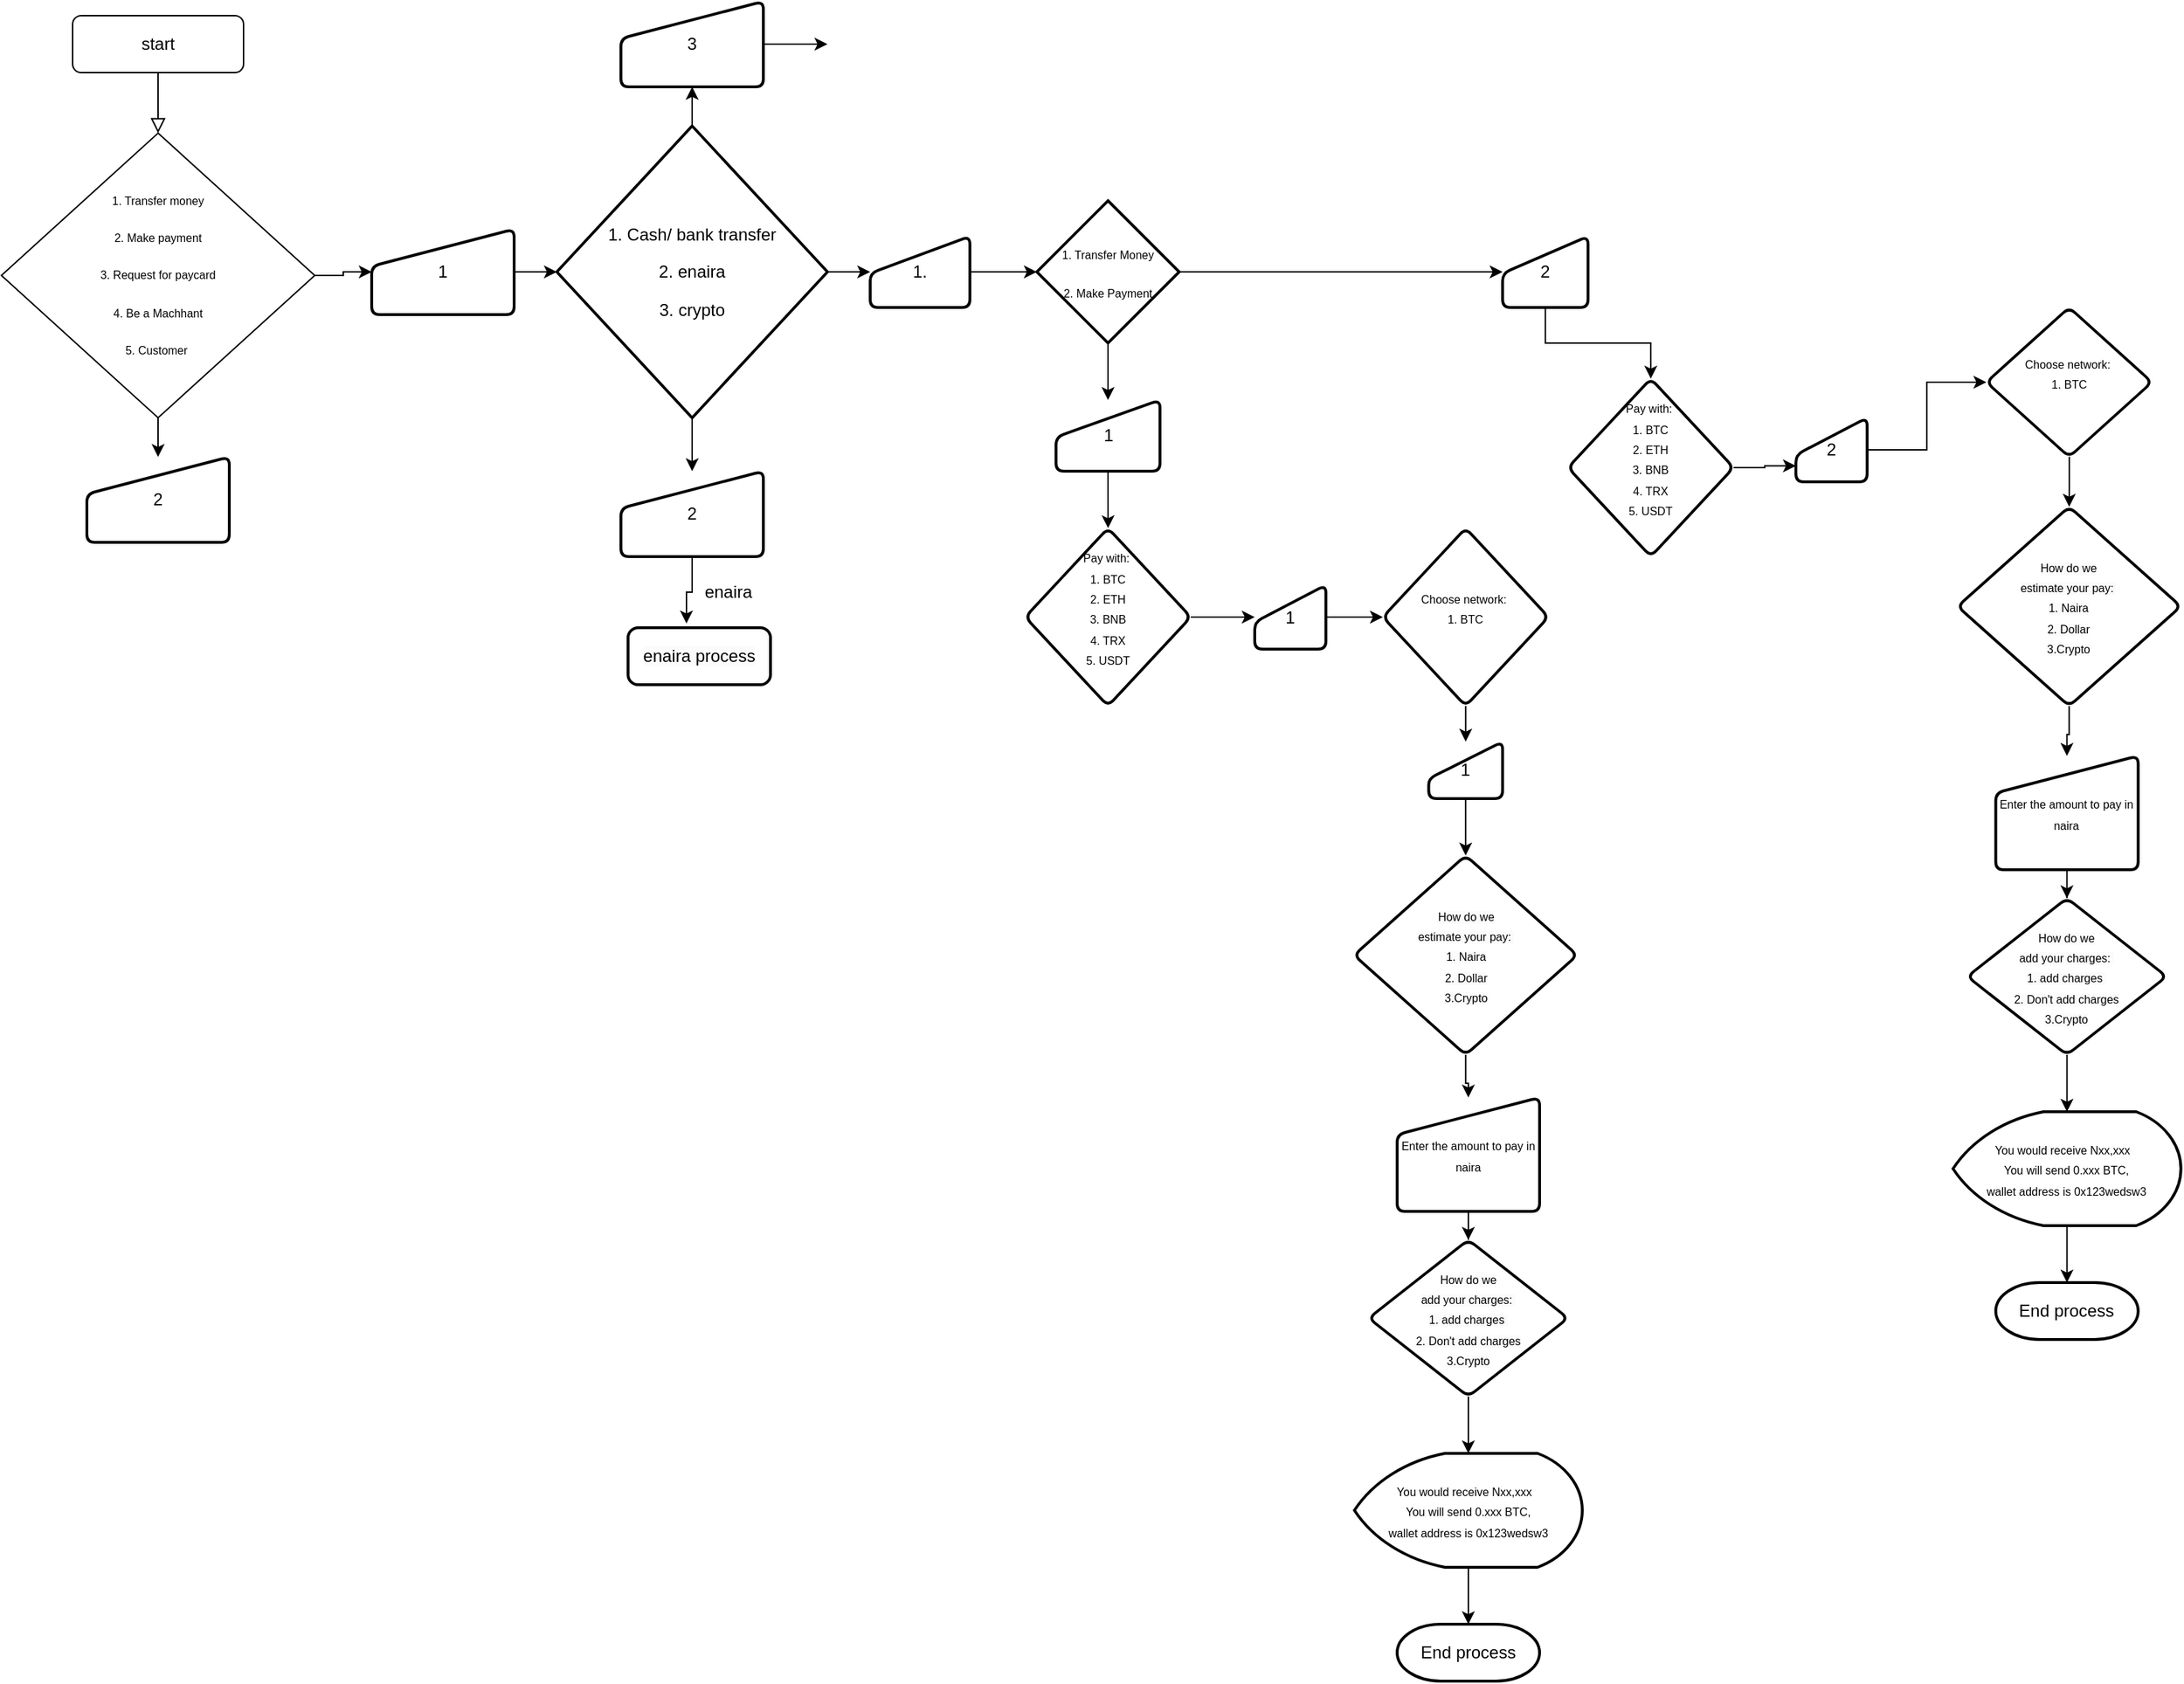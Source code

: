 <mxfile version="21.7.2" type="github">
  <diagram id="C5RBs43oDa-KdzZeNtuy" name="Page-1">
    <mxGraphModel dx="710" dy="560" grid="1" gridSize="10" guides="1" tooltips="1" connect="1" arrows="1" fold="1" page="1" pageScale="1" pageWidth="827" pageHeight="1169" math="0" shadow="0">
      <root>
        <mxCell id="WIyWlLk6GJQsqaUBKTNV-0" />
        <mxCell id="WIyWlLk6GJQsqaUBKTNV-1" parent="WIyWlLk6GJQsqaUBKTNV-0" />
        <mxCell id="WIyWlLk6GJQsqaUBKTNV-2" value="" style="rounded=0;html=1;jettySize=auto;orthogonalLoop=1;fontSize=11;endArrow=block;endFill=0;endSize=8;strokeWidth=1;shadow=0;labelBackgroundColor=none;edgeStyle=orthogonalEdgeStyle;" parent="WIyWlLk6GJQsqaUBKTNV-1" source="WIyWlLk6GJQsqaUBKTNV-3" target="WIyWlLk6GJQsqaUBKTNV-6" edge="1">
          <mxGeometry relative="1" as="geometry" />
        </mxCell>
        <mxCell id="WIyWlLk6GJQsqaUBKTNV-3" value="start" style="rounded=1;whiteSpace=wrap;html=1;fontSize=12;glass=0;strokeWidth=1;shadow=0;" parent="WIyWlLk6GJQsqaUBKTNV-1" vertex="1">
          <mxGeometry x="50" y="20" width="120" height="40" as="geometry" />
        </mxCell>
        <mxCell id="OP_QUCVTjhbAKhcLgrXL-13" style="edgeStyle=orthogonalEdgeStyle;rounded=0;orthogonalLoop=1;jettySize=auto;html=1;" edge="1" parent="WIyWlLk6GJQsqaUBKTNV-1" source="WIyWlLk6GJQsqaUBKTNV-6" target="OP_QUCVTjhbAKhcLgrXL-17">
          <mxGeometry relative="1" as="geometry">
            <mxPoint x="170" y="350" as="targetPoint" />
          </mxGeometry>
        </mxCell>
        <mxCell id="OP_QUCVTjhbAKhcLgrXL-18" style="edgeStyle=orthogonalEdgeStyle;rounded=0;orthogonalLoop=1;jettySize=auto;html=1;exitX=1;exitY=0.5;exitDx=0;exitDy=0;entryX=0;entryY=0.5;entryDx=0;entryDy=0;" edge="1" parent="WIyWlLk6GJQsqaUBKTNV-1" source="WIyWlLk6GJQsqaUBKTNV-6" target="OP_QUCVTjhbAKhcLgrXL-15">
          <mxGeometry relative="1" as="geometry" />
        </mxCell>
        <mxCell id="WIyWlLk6GJQsqaUBKTNV-6" value="&lt;p&gt;&lt;font style=&quot;font-size: 8px;&quot;&gt;1. Transfer money&lt;/font&gt;&lt;/p&gt;&lt;p&gt;&lt;font style=&quot;font-size: 8px;&quot;&gt;2. Make payment&lt;/font&gt;&lt;/p&gt;&lt;p&gt;&lt;font style=&quot;font-size: 8px;&quot;&gt;3. Request for paycard&lt;/font&gt;&lt;/p&gt;&lt;p&gt;&lt;font style=&quot;font-size: 8px;&quot;&gt;4. Be a Machhant&lt;/font&gt;&lt;/p&gt;&lt;p&gt;&lt;font style=&quot;font-size: 8px;&quot;&gt;5. Customer&amp;nbsp;&lt;/font&gt;&lt;/p&gt;" style="rhombus;whiteSpace=wrap;html=1;shadow=0;fontFamily=Helvetica;fontSize=12;align=center;strokeWidth=1;spacing=6;spacingTop=-4;" parent="WIyWlLk6GJQsqaUBKTNV-1" vertex="1">
          <mxGeometry y="102.5" width="220" height="200" as="geometry" />
        </mxCell>
        <mxCell id="OP_QUCVTjhbAKhcLgrXL-5" style="edgeStyle=orthogonalEdgeStyle;rounded=0;orthogonalLoop=1;jettySize=auto;html=1;" edge="1" parent="WIyWlLk6GJQsqaUBKTNV-1" source="OP_QUCVTjhbAKhcLgrXL-0" target="OP_QUCVTjhbAKhcLgrXL-6">
          <mxGeometry relative="1" as="geometry">
            <mxPoint x="670" y="200" as="targetPoint" />
          </mxGeometry>
        </mxCell>
        <mxCell id="OP_QUCVTjhbAKhcLgrXL-7" style="edgeStyle=orthogonalEdgeStyle;rounded=0;orthogonalLoop=1;jettySize=auto;html=1;" edge="1" parent="WIyWlLk6GJQsqaUBKTNV-1" source="OP_QUCVTjhbAKhcLgrXL-0" target="OP_QUCVTjhbAKhcLgrXL-8">
          <mxGeometry relative="1" as="geometry">
            <mxPoint x="485" y="370" as="targetPoint" />
          </mxGeometry>
        </mxCell>
        <mxCell id="OP_QUCVTjhbAKhcLgrXL-10" style="edgeStyle=orthogonalEdgeStyle;rounded=0;orthogonalLoop=1;jettySize=auto;html=1;" edge="1" parent="WIyWlLk6GJQsqaUBKTNV-1" source="OP_QUCVTjhbAKhcLgrXL-0" target="OP_QUCVTjhbAKhcLgrXL-11">
          <mxGeometry relative="1" as="geometry">
            <mxPoint x="485" y="40" as="targetPoint" />
          </mxGeometry>
        </mxCell>
        <mxCell id="OP_QUCVTjhbAKhcLgrXL-0" value="&lt;meta charset=&quot;utf-8&quot;&gt;&lt;p&gt;1. Cash/ bank transfer&lt;/p&gt;&lt;p&gt;2. enaira&lt;/p&gt;&lt;p&gt;3.  crypto&lt;/p&gt;" style="strokeWidth=2;html=1;shape=mxgraph.flowchart.decision;whiteSpace=wrap;" vertex="1" parent="WIyWlLk6GJQsqaUBKTNV-1">
          <mxGeometry x="390" y="97.5" width="190" height="205" as="geometry" />
        </mxCell>
        <mxCell id="OP_QUCVTjhbAKhcLgrXL-2" value="&lt;span style=&quot;color: rgb(0, 0, 0); font-family: Helvetica; font-size: 12px; font-style: normal; font-variant-ligatures: normal; font-variant-caps: normal; font-weight: 400; letter-spacing: normal; orphans: 2; text-align: center; text-indent: 0px; text-transform: none; widows: 2; word-spacing: 0px; -webkit-text-stroke-width: 0px; background-color: rgb(251, 251, 251); text-decoration-thickness: initial; text-decoration-style: initial; text-decoration-color: initial; float: none; display: inline !important;&quot;&gt;enaira process&lt;/span&gt;" style="rounded=1;whiteSpace=wrap;html=1;absoluteArcSize=1;arcSize=14;strokeWidth=2;" vertex="1" parent="WIyWlLk6GJQsqaUBKTNV-1">
          <mxGeometry x="440" y="450" width="100" height="40" as="geometry" />
        </mxCell>
        <mxCell id="OP_QUCVTjhbAKhcLgrXL-3" value="enaira" style="text;html=1;align=center;verticalAlign=middle;resizable=0;points=[];autosize=1;strokeColor=none;fillColor=none;" vertex="1" parent="WIyWlLk6GJQsqaUBKTNV-1">
          <mxGeometry x="480" y="410" width="60" height="30" as="geometry" />
        </mxCell>
        <mxCell id="OP_QUCVTjhbAKhcLgrXL-19" style="edgeStyle=orthogonalEdgeStyle;rounded=0;orthogonalLoop=1;jettySize=auto;html=1;" edge="1" parent="WIyWlLk6GJQsqaUBKTNV-1" source="OP_QUCVTjhbAKhcLgrXL-6" target="OP_QUCVTjhbAKhcLgrXL-20">
          <mxGeometry relative="1" as="geometry">
            <mxPoint x="720" y="200" as="targetPoint" />
          </mxGeometry>
        </mxCell>
        <mxCell id="OP_QUCVTjhbAKhcLgrXL-6" value="1." style="html=1;strokeWidth=2;shape=manualInput;whiteSpace=wrap;rounded=1;size=26;arcSize=11;" vertex="1" parent="WIyWlLk6GJQsqaUBKTNV-1">
          <mxGeometry x="610" y="175" width="70" height="50" as="geometry" />
        </mxCell>
        <mxCell id="OP_QUCVTjhbAKhcLgrXL-9" style="edgeStyle=orthogonalEdgeStyle;rounded=0;orthogonalLoop=1;jettySize=auto;html=1;entryX=0.41;entryY=-0.075;entryDx=0;entryDy=0;entryPerimeter=0;" edge="1" parent="WIyWlLk6GJQsqaUBKTNV-1" source="OP_QUCVTjhbAKhcLgrXL-8" target="OP_QUCVTjhbAKhcLgrXL-2">
          <mxGeometry relative="1" as="geometry" />
        </mxCell>
        <mxCell id="OP_QUCVTjhbAKhcLgrXL-8" value="2" style="html=1;strokeWidth=2;shape=manualInput;whiteSpace=wrap;rounded=1;size=26;arcSize=11;" vertex="1" parent="WIyWlLk6GJQsqaUBKTNV-1">
          <mxGeometry x="435" y="340" width="100" height="60" as="geometry" />
        </mxCell>
        <mxCell id="OP_QUCVTjhbAKhcLgrXL-12" style="edgeStyle=orthogonalEdgeStyle;rounded=0;orthogonalLoop=1;jettySize=auto;html=1;" edge="1" parent="WIyWlLk6GJQsqaUBKTNV-1" source="OP_QUCVTjhbAKhcLgrXL-11">
          <mxGeometry relative="1" as="geometry">
            <mxPoint x="580" y="40" as="targetPoint" />
          </mxGeometry>
        </mxCell>
        <mxCell id="OP_QUCVTjhbAKhcLgrXL-11" value="3" style="html=1;strokeWidth=2;shape=manualInput;whiteSpace=wrap;rounded=1;size=26;arcSize=11;" vertex="1" parent="WIyWlLk6GJQsqaUBKTNV-1">
          <mxGeometry x="435" y="10" width="100" height="60" as="geometry" />
        </mxCell>
        <mxCell id="OP_QUCVTjhbAKhcLgrXL-16" style="edgeStyle=orthogonalEdgeStyle;rounded=0;orthogonalLoop=1;jettySize=auto;html=1;" edge="1" parent="WIyWlLk6GJQsqaUBKTNV-1" source="OP_QUCVTjhbAKhcLgrXL-15" target="OP_QUCVTjhbAKhcLgrXL-0">
          <mxGeometry relative="1" as="geometry" />
        </mxCell>
        <mxCell id="OP_QUCVTjhbAKhcLgrXL-15" value="1" style="html=1;strokeWidth=2;shape=manualInput;whiteSpace=wrap;rounded=1;size=26;arcSize=11;" vertex="1" parent="WIyWlLk6GJQsqaUBKTNV-1">
          <mxGeometry x="260" y="170" width="100" height="60" as="geometry" />
        </mxCell>
        <mxCell id="OP_QUCVTjhbAKhcLgrXL-17" value="2" style="html=1;strokeWidth=2;shape=manualInput;whiteSpace=wrap;rounded=1;size=26;arcSize=11;" vertex="1" parent="WIyWlLk6GJQsqaUBKTNV-1">
          <mxGeometry x="60" y="330" width="100" height="60" as="geometry" />
        </mxCell>
        <mxCell id="OP_QUCVTjhbAKhcLgrXL-21" style="edgeStyle=orthogonalEdgeStyle;rounded=0;orthogonalLoop=1;jettySize=auto;html=1;" edge="1" parent="WIyWlLk6GJQsqaUBKTNV-1" source="OP_QUCVTjhbAKhcLgrXL-20" target="OP_QUCVTjhbAKhcLgrXL-22">
          <mxGeometry relative="1" as="geometry">
            <mxPoint x="777" y="290" as="targetPoint" />
          </mxGeometry>
        </mxCell>
        <mxCell id="OP_QUCVTjhbAKhcLgrXL-24" style="edgeStyle=orthogonalEdgeStyle;rounded=0;orthogonalLoop=1;jettySize=auto;html=1;" edge="1" parent="WIyWlLk6GJQsqaUBKTNV-1" source="OP_QUCVTjhbAKhcLgrXL-20" target="OP_QUCVTjhbAKhcLgrXL-25">
          <mxGeometry relative="1" as="geometry">
            <mxPoint x="860" y="200" as="targetPoint" />
          </mxGeometry>
        </mxCell>
        <mxCell id="OP_QUCVTjhbAKhcLgrXL-20" value="&lt;p&gt;&lt;font style=&quot;font-size: 8px;&quot;&gt;1. Transfer Money&lt;/font&gt;&lt;/p&gt;&lt;p&gt;&lt;font style=&quot;font-size: 8px;&quot;&gt;2. Make&amp;nbsp;&lt;/font&gt;&lt;span style=&quot;font-size: 8px; background-color: initial;&quot;&gt;Payment&lt;/span&gt;&lt;/p&gt;" style="strokeWidth=2;html=1;shape=mxgraph.flowchart.decision;whiteSpace=wrap;" vertex="1" parent="WIyWlLk6GJQsqaUBKTNV-1">
          <mxGeometry x="727" y="150" width="100" height="100" as="geometry" />
        </mxCell>
        <mxCell id="OP_QUCVTjhbAKhcLgrXL-31" value="" style="edgeStyle=orthogonalEdgeStyle;rounded=0;orthogonalLoop=1;jettySize=auto;html=1;" edge="1" parent="WIyWlLk6GJQsqaUBKTNV-1" source="OP_QUCVTjhbAKhcLgrXL-22" target="OP_QUCVTjhbAKhcLgrXL-30">
          <mxGeometry relative="1" as="geometry" />
        </mxCell>
        <mxCell id="OP_QUCVTjhbAKhcLgrXL-22" value="1" style="html=1;strokeWidth=2;shape=manualInput;whiteSpace=wrap;rounded=1;size=26;arcSize=11;" vertex="1" parent="WIyWlLk6GJQsqaUBKTNV-1">
          <mxGeometry x="740.5" y="290" width="73" height="50" as="geometry" />
        </mxCell>
        <mxCell id="OP_QUCVTjhbAKhcLgrXL-58" value="" style="edgeStyle=orthogonalEdgeStyle;rounded=0;orthogonalLoop=1;jettySize=auto;html=1;entryX=0.5;entryY=0;entryDx=0;entryDy=0;" edge="1" parent="WIyWlLk6GJQsqaUBKTNV-1" source="OP_QUCVTjhbAKhcLgrXL-25" target="OP_QUCVTjhbAKhcLgrXL-60">
          <mxGeometry relative="1" as="geometry">
            <mxPoint x="1220" y="258" as="targetPoint" />
          </mxGeometry>
        </mxCell>
        <mxCell id="OP_QUCVTjhbAKhcLgrXL-25" value="2" style="html=1;strokeWidth=2;shape=manualInput;whiteSpace=wrap;rounded=1;size=26;arcSize=11;" vertex="1" parent="WIyWlLk6GJQsqaUBKTNV-1">
          <mxGeometry x="1054.06" y="175" width="60" height="50" as="geometry" />
        </mxCell>
        <mxCell id="OP_QUCVTjhbAKhcLgrXL-34" value="" style="edgeStyle=orthogonalEdgeStyle;rounded=0;orthogonalLoop=1;jettySize=auto;html=1;" edge="1" parent="WIyWlLk6GJQsqaUBKTNV-1" source="OP_QUCVTjhbAKhcLgrXL-37" target="OP_QUCVTjhbAKhcLgrXL-33">
          <mxGeometry relative="1" as="geometry" />
        </mxCell>
        <mxCell id="OP_QUCVTjhbAKhcLgrXL-30" value="&lt;font style=&quot;font-size: 8px;&quot;&gt;Pay with:&amp;nbsp;&lt;br&gt;1. BTC&lt;br&gt;2. ETH&lt;br&gt;3. BNB&lt;br&gt;4. TRX&lt;br&gt;5. USDT&lt;br&gt;&lt;br&gt;&lt;/font&gt;" style="rhombus;whiteSpace=wrap;html=1;strokeWidth=2;rounded=1;arcSize=11;" vertex="1" parent="WIyWlLk6GJQsqaUBKTNV-1">
          <mxGeometry x="718.88" y="380" width="116.25" height="125" as="geometry" />
        </mxCell>
        <mxCell id="OP_QUCVTjhbAKhcLgrXL-40" style="edgeStyle=orthogonalEdgeStyle;rounded=0;orthogonalLoop=1;jettySize=auto;html=1;" edge="1" parent="WIyWlLk6GJQsqaUBKTNV-1" source="OP_QUCVTjhbAKhcLgrXL-33" target="OP_QUCVTjhbAKhcLgrXL-41">
          <mxGeometry relative="1" as="geometry">
            <mxPoint x="1028.125" y="540" as="targetPoint" />
          </mxGeometry>
        </mxCell>
        <mxCell id="OP_QUCVTjhbAKhcLgrXL-33" value="&lt;font style=&quot;font-size: 8px;&quot;&gt;Choose network:&amp;nbsp;&lt;br&gt;1. BTC&lt;br&gt;&lt;br&gt;&lt;/font&gt;" style="rhombus;whiteSpace=wrap;html=1;strokeWidth=2;rounded=1;arcSize=11;" vertex="1" parent="WIyWlLk6GJQsqaUBKTNV-1">
          <mxGeometry x="970" y="380" width="116.25" height="125" as="geometry" />
        </mxCell>
        <mxCell id="OP_QUCVTjhbAKhcLgrXL-38" value="" style="edgeStyle=orthogonalEdgeStyle;rounded=0;orthogonalLoop=1;jettySize=auto;html=1;" edge="1" parent="WIyWlLk6GJQsqaUBKTNV-1" source="OP_QUCVTjhbAKhcLgrXL-30" target="OP_QUCVTjhbAKhcLgrXL-37">
          <mxGeometry relative="1" as="geometry">
            <mxPoint x="830" y="425" as="sourcePoint" />
            <mxPoint x="910" y="425" as="targetPoint" />
          </mxGeometry>
        </mxCell>
        <mxCell id="OP_QUCVTjhbAKhcLgrXL-37" value="1" style="html=1;strokeWidth=2;shape=manualInput;whiteSpace=wrap;rounded=1;size=26;arcSize=11;" vertex="1" parent="WIyWlLk6GJQsqaUBKTNV-1">
          <mxGeometry x="880" y="420" width="50" height="45" as="geometry" />
        </mxCell>
        <mxCell id="OP_QUCVTjhbAKhcLgrXL-43" value="" style="edgeStyle=orthogonalEdgeStyle;rounded=0;orthogonalLoop=1;jettySize=auto;html=1;" edge="1" parent="WIyWlLk6GJQsqaUBKTNV-1" source="OP_QUCVTjhbAKhcLgrXL-41" target="OP_QUCVTjhbAKhcLgrXL-42">
          <mxGeometry relative="1" as="geometry" />
        </mxCell>
        <mxCell id="OP_QUCVTjhbAKhcLgrXL-41" value="1" style="html=1;strokeWidth=2;shape=manualInput;whiteSpace=wrap;rounded=1;size=26;arcSize=11;" vertex="1" parent="WIyWlLk6GJQsqaUBKTNV-1">
          <mxGeometry x="1002.18" y="530" width="51.88" height="40" as="geometry" />
        </mxCell>
        <mxCell id="OP_QUCVTjhbAKhcLgrXL-46" style="edgeStyle=orthogonalEdgeStyle;rounded=0;orthogonalLoop=1;jettySize=auto;html=1;" edge="1" parent="WIyWlLk6GJQsqaUBKTNV-1" source="OP_QUCVTjhbAKhcLgrXL-42" target="OP_QUCVTjhbAKhcLgrXL-47">
          <mxGeometry relative="1" as="geometry">
            <mxPoint x="1028.12" y="800" as="targetPoint" />
          </mxGeometry>
        </mxCell>
        <mxCell id="OP_QUCVTjhbAKhcLgrXL-42" value="&lt;span style=&quot;color: rgb(0, 0, 0); font-family: Helvetica; font-size: 8px; font-style: normal; font-variant-ligatures: normal; font-variant-caps: normal; font-weight: 400; letter-spacing: normal; orphans: 2; text-align: center; text-indent: 0px; text-transform: none; widows: 2; word-spacing: 0px; -webkit-text-stroke-width: 0px; background-color: rgb(251, 251, 251); text-decoration-thickness: initial; text-decoration-style: initial; text-decoration-color: initial; float: none; display: inline !important;&quot;&gt;How do we &lt;br&gt;estimate your pay:&amp;nbsp;&lt;/span&gt;&lt;br style=&quot;border-color: var(--border-color); color: rgb(0, 0, 0); font-family: Helvetica; font-size: 8px; font-style: normal; font-variant-ligatures: normal; font-variant-caps: normal; font-weight: 400; letter-spacing: normal; orphans: 2; text-align: center; text-indent: 0px; text-transform: none; widows: 2; word-spacing: 0px; -webkit-text-stroke-width: 0px; background-color: rgb(251, 251, 251); text-decoration-thickness: initial; text-decoration-style: initial; text-decoration-color: initial;&quot;&gt;&lt;span style=&quot;color: rgb(0, 0, 0); font-family: Helvetica; font-size: 8px; font-style: normal; font-variant-ligatures: normal; font-variant-caps: normal; font-weight: 400; letter-spacing: normal; orphans: 2; text-align: center; text-indent: 0px; text-transform: none; widows: 2; word-spacing: 0px; -webkit-text-stroke-width: 0px; background-color: rgb(251, 251, 251); text-decoration-thickness: initial; text-decoration-style: initial; text-decoration-color: initial; float: none; display: inline !important;&quot;&gt;1. Naira&lt;/span&gt;&lt;br style=&quot;border-color: var(--border-color); color: rgb(0, 0, 0); font-family: Helvetica; font-size: 8px; font-style: normal; font-variant-ligatures: normal; font-variant-caps: normal; font-weight: 400; letter-spacing: normal; orphans: 2; text-align: center; text-indent: 0px; text-transform: none; widows: 2; word-spacing: 0px; -webkit-text-stroke-width: 0px; background-color: rgb(251, 251, 251); text-decoration-thickness: initial; text-decoration-style: initial; text-decoration-color: initial;&quot;&gt;&lt;span style=&quot;color: rgb(0, 0, 0); font-family: Helvetica; font-size: 8px; font-style: normal; font-variant-ligatures: normal; font-variant-caps: normal; font-weight: 400; letter-spacing: normal; orphans: 2; text-align: center; text-indent: 0px; text-transform: none; widows: 2; word-spacing: 0px; -webkit-text-stroke-width: 0px; background-color: rgb(251, 251, 251); text-decoration-thickness: initial; text-decoration-style: initial; text-decoration-color: initial; float: none; display: inline !important;&quot;&gt;2. Dollar&lt;/span&gt;&lt;br style=&quot;border-color: var(--border-color); color: rgb(0, 0, 0); font-family: Helvetica; font-size: 8px; font-style: normal; font-variant-ligatures: normal; font-variant-caps: normal; font-weight: 400; letter-spacing: normal; orphans: 2; text-align: center; text-indent: 0px; text-transform: none; widows: 2; word-spacing: 0px; -webkit-text-stroke-width: 0px; background-color: rgb(251, 251, 251); text-decoration-thickness: initial; text-decoration-style: initial; text-decoration-color: initial;&quot;&gt;&lt;span style=&quot;color: rgb(0, 0, 0); font-family: Helvetica; font-size: 8px; font-style: normal; font-variant-ligatures: normal; font-variant-caps: normal; font-weight: 400; letter-spacing: normal; orphans: 2; text-align: center; text-indent: 0px; text-transform: none; widows: 2; word-spacing: 0px; -webkit-text-stroke-width: 0px; background-color: rgb(251, 251, 251); text-decoration-thickness: initial; text-decoration-style: initial; text-decoration-color: initial; float: none; display: inline !important;&quot;&gt;3.Crypto&lt;/span&gt;&lt;br style=&quot;border-color: var(--border-color); color: rgb(0, 0, 0); font-family: Helvetica; font-size: 8px; font-style: normal; font-variant-ligatures: normal; font-variant-caps: normal; font-weight: 400; letter-spacing: normal; orphans: 2; text-align: center; text-indent: 0px; text-transform: none; widows: 2; word-spacing: 0px; -webkit-text-stroke-width: 0px; background-color: rgb(251, 251, 251); text-decoration-thickness: initial; text-decoration-style: initial; text-decoration-color: initial;&quot;&gt;" style="rhombus;whiteSpace=wrap;html=1;strokeWidth=2;rounded=1;arcSize=11;" vertex="1" parent="WIyWlLk6GJQsqaUBKTNV-1">
          <mxGeometry x="949.68" y="610" width="156.88" height="140" as="geometry" />
        </mxCell>
        <mxCell id="OP_QUCVTjhbAKhcLgrXL-50" value="" style="edgeStyle=orthogonalEdgeStyle;rounded=0;orthogonalLoop=1;jettySize=auto;html=1;" edge="1" parent="WIyWlLk6GJQsqaUBKTNV-1" source="OP_QUCVTjhbAKhcLgrXL-47" target="OP_QUCVTjhbAKhcLgrXL-49">
          <mxGeometry relative="1" as="geometry" />
        </mxCell>
        <mxCell id="OP_QUCVTjhbAKhcLgrXL-47" value="&lt;span style=&quot;font-size: 8px;&quot;&gt;Enter the amount to pay in naira&lt;/span&gt;" style="html=1;strokeWidth=2;shape=manualInput;whiteSpace=wrap;rounded=1;size=26;arcSize=11;" vertex="1" parent="WIyWlLk6GJQsqaUBKTNV-1">
          <mxGeometry x="980" y="780" width="100" height="80" as="geometry" />
        </mxCell>
        <mxCell id="OP_QUCVTjhbAKhcLgrXL-51" style="edgeStyle=orthogonalEdgeStyle;rounded=0;orthogonalLoop=1;jettySize=auto;html=1;" edge="1" parent="WIyWlLk6GJQsqaUBKTNV-1" source="OP_QUCVTjhbAKhcLgrXL-49" target="OP_QUCVTjhbAKhcLgrXL-52">
          <mxGeometry relative="1" as="geometry">
            <mxPoint x="1030" y="1030" as="targetPoint" />
          </mxGeometry>
        </mxCell>
        <mxCell id="OP_QUCVTjhbAKhcLgrXL-49" value="&lt;span style=&quot;border-color: var(--border-color); color: rgb(0, 0, 0); font-family: Helvetica; font-style: normal; font-variant-ligatures: normal; font-variant-caps: normal; font-weight: 400; letter-spacing: normal; orphans: 2; text-align: center; text-indent: 0px; text-transform: none; widows: 2; word-spacing: 0px; -webkit-text-stroke-width: 0px; text-decoration-thickness: initial; text-decoration-style: initial; text-decoration-color: initial; font-size: 8px; background-color: rgb(251, 251, 251); float: none; display: inline !important;&quot;&gt;How do we&lt;br style=&quot;border-color: var(--border-color);&quot;&gt;add your charges:&amp;nbsp;&lt;/span&gt;&lt;br style=&quot;border-color: var(--border-color); color: rgb(0, 0, 0); font-family: Helvetica; font-style: normal; font-variant-ligatures: normal; font-variant-caps: normal; font-weight: 400; letter-spacing: normal; orphans: 2; text-align: center; text-indent: 0px; text-transform: none; widows: 2; word-spacing: 0px; -webkit-text-stroke-width: 0px; text-decoration-thickness: initial; text-decoration-style: initial; text-decoration-color: initial; font-size: 8px; background-color: rgb(251, 251, 251);&quot;&gt;&lt;span style=&quot;border-color: var(--border-color); color: rgb(0, 0, 0); font-family: Helvetica; font-style: normal; font-variant-ligatures: normal; font-variant-caps: normal; font-weight: 400; letter-spacing: normal; orphans: 2; text-align: center; text-indent: 0px; text-transform: none; widows: 2; word-spacing: 0px; -webkit-text-stroke-width: 0px; text-decoration-thickness: initial; text-decoration-style: initial; text-decoration-color: initial; font-size: 8px; background-color: rgb(251, 251, 251); float: none; display: inline !important;&quot;&gt;1. add charges&amp;nbsp;&lt;/span&gt;&lt;br style=&quot;border-color: var(--border-color); color: rgb(0, 0, 0); font-family: Helvetica; font-style: normal; font-variant-ligatures: normal; font-variant-caps: normal; font-weight: 400; letter-spacing: normal; orphans: 2; text-align: center; text-indent: 0px; text-transform: none; widows: 2; word-spacing: 0px; -webkit-text-stroke-width: 0px; text-decoration-thickness: initial; text-decoration-style: initial; text-decoration-color: initial; font-size: 8px; background-color: rgb(251, 251, 251);&quot;&gt;&lt;span style=&quot;border-color: var(--border-color); color: rgb(0, 0, 0); font-family: Helvetica; font-style: normal; font-variant-ligatures: normal; font-variant-caps: normal; font-weight: 400; letter-spacing: normal; orphans: 2; text-align: center; text-indent: 0px; text-transform: none; widows: 2; word-spacing: 0px; -webkit-text-stroke-width: 0px; text-decoration-thickness: initial; text-decoration-style: initial; text-decoration-color: initial; font-size: 8px; background-color: rgb(251, 251, 251); float: none; display: inline !important;&quot;&gt;2. Don&#39;t add charges&lt;/span&gt;&lt;br style=&quot;border-color: var(--border-color); color: rgb(0, 0, 0); font-family: Helvetica; font-style: normal; font-variant-ligatures: normal; font-variant-caps: normal; font-weight: 400; letter-spacing: normal; orphans: 2; text-align: center; text-indent: 0px; text-transform: none; widows: 2; word-spacing: 0px; -webkit-text-stroke-width: 0px; text-decoration-thickness: initial; text-decoration-style: initial; text-decoration-color: initial; font-size: 8px; background-color: rgb(251, 251, 251);&quot;&gt;&lt;span style=&quot;border-color: var(--border-color); color: rgb(0, 0, 0); font-family: Helvetica; font-style: normal; font-variant-ligatures: normal; font-variant-caps: normal; font-weight: 400; letter-spacing: normal; orphans: 2; text-align: center; text-indent: 0px; text-transform: none; widows: 2; word-spacing: 0px; -webkit-text-stroke-width: 0px; text-decoration-thickness: initial; text-decoration-style: initial; text-decoration-color: initial; font-size: 8px; background-color: rgb(251, 251, 251); float: none; display: inline !important;&quot;&gt;3.Crypto&lt;/span&gt;" style="rhombus;whiteSpace=wrap;html=1;strokeWidth=2;rounded=1;arcSize=11;" vertex="1" parent="WIyWlLk6GJQsqaUBKTNV-1">
          <mxGeometry x="960" y="880" width="140" height="110" as="geometry" />
        </mxCell>
        <mxCell id="OP_QUCVTjhbAKhcLgrXL-54" style="edgeStyle=orthogonalEdgeStyle;rounded=0;orthogonalLoop=1;jettySize=auto;html=1;" edge="1" parent="WIyWlLk6GJQsqaUBKTNV-1" source="OP_QUCVTjhbAKhcLgrXL-52" target="OP_QUCVTjhbAKhcLgrXL-55">
          <mxGeometry relative="1" as="geometry">
            <mxPoint x="1030" y="1130" as="targetPoint" />
          </mxGeometry>
        </mxCell>
        <mxCell id="OP_QUCVTjhbAKhcLgrXL-52" value="&lt;font style=&quot;font-size: 8px;&quot;&gt;You would receive Nxx,xxx&amp;nbsp;&lt;/font&gt;&amp;nbsp;&lt;br&gt;&lt;font style=&quot;font-size: 8px;&quot;&gt;You will send 0.xxx BTC,&lt;br&gt;&lt;/font&gt;&lt;font style=&quot;font-size: 8px;&quot;&gt;wallet address is 0x123wedsw3&lt;/font&gt;" style="strokeWidth=2;html=1;shape=mxgraph.flowchart.display;whiteSpace=wrap;" vertex="1" parent="WIyWlLk6GJQsqaUBKTNV-1">
          <mxGeometry x="950" y="1030" width="160" height="80" as="geometry" />
        </mxCell>
        <mxCell id="OP_QUCVTjhbAKhcLgrXL-55" value="End process" style="strokeWidth=2;html=1;shape=mxgraph.flowchart.terminator;whiteSpace=wrap;" vertex="1" parent="WIyWlLk6GJQsqaUBKTNV-1">
          <mxGeometry x="980" y="1150" width="100" height="40" as="geometry" />
        </mxCell>
        <mxCell id="OP_QUCVTjhbAKhcLgrXL-93" style="edgeStyle=orthogonalEdgeStyle;rounded=0;orthogonalLoop=1;jettySize=auto;html=1;entryX=0;entryY=0.75;entryDx=0;entryDy=0;" edge="1" parent="WIyWlLk6GJQsqaUBKTNV-1" source="OP_QUCVTjhbAKhcLgrXL-60" target="OP_QUCVTjhbAKhcLgrXL-79">
          <mxGeometry relative="1" as="geometry" />
        </mxCell>
        <mxCell id="OP_QUCVTjhbAKhcLgrXL-60" value="&lt;font style=&quot;font-size: 8px;&quot;&gt;Pay with:&amp;nbsp;&lt;br&gt;1. BTC&lt;br&gt;2. ETH&lt;br&gt;3. BNB&lt;br&gt;4. TRX&lt;br&gt;5. USDT&lt;br&gt;&lt;br&gt;&lt;/font&gt;" style="rhombus;whiteSpace=wrap;html=1;strokeWidth=2;rounded=1;arcSize=11;" vertex="1" parent="WIyWlLk6GJQsqaUBKTNV-1">
          <mxGeometry x="1100" y="275" width="116.25" height="125" as="geometry" />
        </mxCell>
        <mxCell id="OP_QUCVTjhbAKhcLgrXL-99" style="edgeStyle=orthogonalEdgeStyle;rounded=0;orthogonalLoop=1;jettySize=auto;html=1;entryX=0;entryY=0.5;entryDx=0;entryDy=0;" edge="1" parent="WIyWlLk6GJQsqaUBKTNV-1" source="OP_QUCVTjhbAKhcLgrXL-79" target="OP_QUCVTjhbAKhcLgrXL-97">
          <mxGeometry relative="1" as="geometry" />
        </mxCell>
        <mxCell id="OP_QUCVTjhbAKhcLgrXL-79" value="2" style="html=1;strokeWidth=2;shape=manualInput;whiteSpace=wrap;rounded=1;size=26;arcSize=11;" vertex="1" parent="WIyWlLk6GJQsqaUBKTNV-1">
          <mxGeometry x="1260" y="302.5" width="50" height="45" as="geometry" />
        </mxCell>
        <mxCell id="OP_QUCVTjhbAKhcLgrXL-82" style="edgeStyle=orthogonalEdgeStyle;rounded=0;orthogonalLoop=1;jettySize=auto;html=1;" edge="1" parent="WIyWlLk6GJQsqaUBKTNV-1" source="OP_QUCVTjhbAKhcLgrXL-83" target="OP_QUCVTjhbAKhcLgrXL-85">
          <mxGeometry relative="1" as="geometry">
            <mxPoint x="1448.44" y="560" as="targetPoint" />
          </mxGeometry>
        </mxCell>
        <mxCell id="OP_QUCVTjhbAKhcLgrXL-83" value="&lt;span style=&quot;color: rgb(0, 0, 0); font-family: Helvetica; font-size: 8px; font-style: normal; font-variant-ligatures: normal; font-variant-caps: normal; font-weight: 400; letter-spacing: normal; orphans: 2; text-align: center; text-indent: 0px; text-transform: none; widows: 2; word-spacing: 0px; -webkit-text-stroke-width: 0px; background-color: rgb(251, 251, 251); text-decoration-thickness: initial; text-decoration-style: initial; text-decoration-color: initial; float: none; display: inline !important;&quot;&gt;How do we &lt;br&gt;estimate your pay:&amp;nbsp;&lt;/span&gt;&lt;br style=&quot;border-color: var(--border-color); color: rgb(0, 0, 0); font-family: Helvetica; font-size: 8px; font-style: normal; font-variant-ligatures: normal; font-variant-caps: normal; font-weight: 400; letter-spacing: normal; orphans: 2; text-align: center; text-indent: 0px; text-transform: none; widows: 2; word-spacing: 0px; -webkit-text-stroke-width: 0px; background-color: rgb(251, 251, 251); text-decoration-thickness: initial; text-decoration-style: initial; text-decoration-color: initial;&quot;&gt;&lt;span style=&quot;color: rgb(0, 0, 0); font-family: Helvetica; font-size: 8px; font-style: normal; font-variant-ligatures: normal; font-variant-caps: normal; font-weight: 400; letter-spacing: normal; orphans: 2; text-align: center; text-indent: 0px; text-transform: none; widows: 2; word-spacing: 0px; -webkit-text-stroke-width: 0px; background-color: rgb(251, 251, 251); text-decoration-thickness: initial; text-decoration-style: initial; text-decoration-color: initial; float: none; display: inline !important;&quot;&gt;1. Naira&lt;/span&gt;&lt;br style=&quot;border-color: var(--border-color); color: rgb(0, 0, 0); font-family: Helvetica; font-size: 8px; font-style: normal; font-variant-ligatures: normal; font-variant-caps: normal; font-weight: 400; letter-spacing: normal; orphans: 2; text-align: center; text-indent: 0px; text-transform: none; widows: 2; word-spacing: 0px; -webkit-text-stroke-width: 0px; background-color: rgb(251, 251, 251); text-decoration-thickness: initial; text-decoration-style: initial; text-decoration-color: initial;&quot;&gt;&lt;span style=&quot;color: rgb(0, 0, 0); font-family: Helvetica; font-size: 8px; font-style: normal; font-variant-ligatures: normal; font-variant-caps: normal; font-weight: 400; letter-spacing: normal; orphans: 2; text-align: center; text-indent: 0px; text-transform: none; widows: 2; word-spacing: 0px; -webkit-text-stroke-width: 0px; background-color: rgb(251, 251, 251); text-decoration-thickness: initial; text-decoration-style: initial; text-decoration-color: initial; float: none; display: inline !important;&quot;&gt;2. Dollar&lt;/span&gt;&lt;br style=&quot;border-color: var(--border-color); color: rgb(0, 0, 0); font-family: Helvetica; font-size: 8px; font-style: normal; font-variant-ligatures: normal; font-variant-caps: normal; font-weight: 400; letter-spacing: normal; orphans: 2; text-align: center; text-indent: 0px; text-transform: none; widows: 2; word-spacing: 0px; -webkit-text-stroke-width: 0px; background-color: rgb(251, 251, 251); text-decoration-thickness: initial; text-decoration-style: initial; text-decoration-color: initial;&quot;&gt;&lt;span style=&quot;color: rgb(0, 0, 0); font-family: Helvetica; font-size: 8px; font-style: normal; font-variant-ligatures: normal; font-variant-caps: normal; font-weight: 400; letter-spacing: normal; orphans: 2; text-align: center; text-indent: 0px; text-transform: none; widows: 2; word-spacing: 0px; -webkit-text-stroke-width: 0px; background-color: rgb(251, 251, 251); text-decoration-thickness: initial; text-decoration-style: initial; text-decoration-color: initial; float: none; display: inline !important;&quot;&gt;3.Crypto&lt;/span&gt;&lt;br style=&quot;border-color: var(--border-color); color: rgb(0, 0, 0); font-family: Helvetica; font-size: 8px; font-style: normal; font-variant-ligatures: normal; font-variant-caps: normal; font-weight: 400; letter-spacing: normal; orphans: 2; text-align: center; text-indent: 0px; text-transform: none; widows: 2; word-spacing: 0px; -webkit-text-stroke-width: 0px; background-color: rgb(251, 251, 251); text-decoration-thickness: initial; text-decoration-style: initial; text-decoration-color: initial;&quot;&gt;" style="rhombus;whiteSpace=wrap;html=1;strokeWidth=2;rounded=1;arcSize=11;" vertex="1" parent="WIyWlLk6GJQsqaUBKTNV-1">
          <mxGeometry x="1373.44" y="365" width="156.88" height="140" as="geometry" />
        </mxCell>
        <mxCell id="OP_QUCVTjhbAKhcLgrXL-84" value="" style="edgeStyle=orthogonalEdgeStyle;rounded=0;orthogonalLoop=1;jettySize=auto;html=1;" edge="1" parent="WIyWlLk6GJQsqaUBKTNV-1" source="OP_QUCVTjhbAKhcLgrXL-85" target="OP_QUCVTjhbAKhcLgrXL-87">
          <mxGeometry relative="1" as="geometry" />
        </mxCell>
        <mxCell id="OP_QUCVTjhbAKhcLgrXL-85" value="&lt;span style=&quot;font-size: 8px;&quot;&gt;Enter the amount to pay in naira&lt;/span&gt;" style="html=1;strokeWidth=2;shape=manualInput;whiteSpace=wrap;rounded=1;size=26;arcSize=11;" vertex="1" parent="WIyWlLk6GJQsqaUBKTNV-1">
          <mxGeometry x="1400.32" y="540" width="100" height="80" as="geometry" />
        </mxCell>
        <mxCell id="OP_QUCVTjhbAKhcLgrXL-86" style="edgeStyle=orthogonalEdgeStyle;rounded=0;orthogonalLoop=1;jettySize=auto;html=1;" edge="1" parent="WIyWlLk6GJQsqaUBKTNV-1" source="OP_QUCVTjhbAKhcLgrXL-87" target="OP_QUCVTjhbAKhcLgrXL-89">
          <mxGeometry relative="1" as="geometry">
            <mxPoint x="1450.32" y="790" as="targetPoint" />
          </mxGeometry>
        </mxCell>
        <mxCell id="OP_QUCVTjhbAKhcLgrXL-87" value="&lt;span style=&quot;border-color: var(--border-color); color: rgb(0, 0, 0); font-family: Helvetica; font-style: normal; font-variant-ligatures: normal; font-variant-caps: normal; font-weight: 400; letter-spacing: normal; orphans: 2; text-align: center; text-indent: 0px; text-transform: none; widows: 2; word-spacing: 0px; -webkit-text-stroke-width: 0px; text-decoration-thickness: initial; text-decoration-style: initial; text-decoration-color: initial; font-size: 8px; background-color: rgb(251, 251, 251); float: none; display: inline !important;&quot;&gt;How do we&lt;br style=&quot;border-color: var(--border-color);&quot;&gt;add your charges:&amp;nbsp;&lt;/span&gt;&lt;br style=&quot;border-color: var(--border-color); color: rgb(0, 0, 0); font-family: Helvetica; font-style: normal; font-variant-ligatures: normal; font-variant-caps: normal; font-weight: 400; letter-spacing: normal; orphans: 2; text-align: center; text-indent: 0px; text-transform: none; widows: 2; word-spacing: 0px; -webkit-text-stroke-width: 0px; text-decoration-thickness: initial; text-decoration-style: initial; text-decoration-color: initial; font-size: 8px; background-color: rgb(251, 251, 251);&quot;&gt;&lt;span style=&quot;border-color: var(--border-color); color: rgb(0, 0, 0); font-family: Helvetica; font-style: normal; font-variant-ligatures: normal; font-variant-caps: normal; font-weight: 400; letter-spacing: normal; orphans: 2; text-align: center; text-indent: 0px; text-transform: none; widows: 2; word-spacing: 0px; -webkit-text-stroke-width: 0px; text-decoration-thickness: initial; text-decoration-style: initial; text-decoration-color: initial; font-size: 8px; background-color: rgb(251, 251, 251); float: none; display: inline !important;&quot;&gt;1. add charges&amp;nbsp;&lt;/span&gt;&lt;br style=&quot;border-color: var(--border-color); color: rgb(0, 0, 0); font-family: Helvetica; font-style: normal; font-variant-ligatures: normal; font-variant-caps: normal; font-weight: 400; letter-spacing: normal; orphans: 2; text-align: center; text-indent: 0px; text-transform: none; widows: 2; word-spacing: 0px; -webkit-text-stroke-width: 0px; text-decoration-thickness: initial; text-decoration-style: initial; text-decoration-color: initial; font-size: 8px; background-color: rgb(251, 251, 251);&quot;&gt;&lt;span style=&quot;border-color: var(--border-color); color: rgb(0, 0, 0); font-family: Helvetica; font-style: normal; font-variant-ligatures: normal; font-variant-caps: normal; font-weight: 400; letter-spacing: normal; orphans: 2; text-align: center; text-indent: 0px; text-transform: none; widows: 2; word-spacing: 0px; -webkit-text-stroke-width: 0px; text-decoration-thickness: initial; text-decoration-style: initial; text-decoration-color: initial; font-size: 8px; background-color: rgb(251, 251, 251); float: none; display: inline !important;&quot;&gt;2. Don&#39;t add charges&lt;/span&gt;&lt;br style=&quot;border-color: var(--border-color); color: rgb(0, 0, 0); font-family: Helvetica; font-style: normal; font-variant-ligatures: normal; font-variant-caps: normal; font-weight: 400; letter-spacing: normal; orphans: 2; text-align: center; text-indent: 0px; text-transform: none; widows: 2; word-spacing: 0px; -webkit-text-stroke-width: 0px; text-decoration-thickness: initial; text-decoration-style: initial; text-decoration-color: initial; font-size: 8px; background-color: rgb(251, 251, 251);&quot;&gt;&lt;span style=&quot;border-color: var(--border-color); color: rgb(0, 0, 0); font-family: Helvetica; font-style: normal; font-variant-ligatures: normal; font-variant-caps: normal; font-weight: 400; letter-spacing: normal; orphans: 2; text-align: center; text-indent: 0px; text-transform: none; widows: 2; word-spacing: 0px; -webkit-text-stroke-width: 0px; text-decoration-thickness: initial; text-decoration-style: initial; text-decoration-color: initial; font-size: 8px; background-color: rgb(251, 251, 251); float: none; display: inline !important;&quot;&gt;3.Crypto&lt;/span&gt;" style="rhombus;whiteSpace=wrap;html=1;strokeWidth=2;rounded=1;arcSize=11;" vertex="1" parent="WIyWlLk6GJQsqaUBKTNV-1">
          <mxGeometry x="1380.32" y="640" width="140" height="110" as="geometry" />
        </mxCell>
        <mxCell id="OP_QUCVTjhbAKhcLgrXL-88" style="edgeStyle=orthogonalEdgeStyle;rounded=0;orthogonalLoop=1;jettySize=auto;html=1;" edge="1" parent="WIyWlLk6GJQsqaUBKTNV-1" source="OP_QUCVTjhbAKhcLgrXL-89" target="OP_QUCVTjhbAKhcLgrXL-90">
          <mxGeometry relative="1" as="geometry">
            <mxPoint x="1450.32" y="890" as="targetPoint" />
          </mxGeometry>
        </mxCell>
        <mxCell id="OP_QUCVTjhbAKhcLgrXL-89" value="&lt;font style=&quot;font-size: 8px;&quot;&gt;You would receive Nxx,xxx&amp;nbsp;&lt;/font&gt;&amp;nbsp;&lt;br&gt;&lt;font style=&quot;font-size: 8px;&quot;&gt;You will send 0.xxx BTC,&lt;br&gt;&lt;/font&gt;&lt;font style=&quot;font-size: 8px;&quot;&gt;wallet address is 0x123wedsw3&lt;/font&gt;" style="strokeWidth=2;html=1;shape=mxgraph.flowchart.display;whiteSpace=wrap;" vertex="1" parent="WIyWlLk6GJQsqaUBKTNV-1">
          <mxGeometry x="1370.32" y="790" width="160" height="80" as="geometry" />
        </mxCell>
        <mxCell id="OP_QUCVTjhbAKhcLgrXL-90" value="End process" style="strokeWidth=2;html=1;shape=mxgraph.flowchart.terminator;whiteSpace=wrap;" vertex="1" parent="WIyWlLk6GJQsqaUBKTNV-1">
          <mxGeometry x="1400.32" y="910" width="100" height="40" as="geometry" />
        </mxCell>
        <mxCell id="OP_QUCVTjhbAKhcLgrXL-98" style="edgeStyle=orthogonalEdgeStyle;rounded=0;orthogonalLoop=1;jettySize=auto;html=1;entryX=0.5;entryY=0;entryDx=0;entryDy=0;" edge="1" parent="WIyWlLk6GJQsqaUBKTNV-1" source="OP_QUCVTjhbAKhcLgrXL-97" target="OP_QUCVTjhbAKhcLgrXL-83">
          <mxGeometry relative="1" as="geometry" />
        </mxCell>
        <mxCell id="OP_QUCVTjhbAKhcLgrXL-97" value="&lt;font style=&quot;font-size: 8px;&quot;&gt;Choose network:&amp;nbsp;&lt;br&gt;1. BTC&lt;br&gt;&lt;br&gt;&lt;/font&gt;" style="rhombus;whiteSpace=wrap;html=1;strokeWidth=2;rounded=1;arcSize=11;" vertex="1" parent="WIyWlLk6GJQsqaUBKTNV-1">
          <mxGeometry x="1393.75" y="225" width="116.25" height="105" as="geometry" />
        </mxCell>
      </root>
    </mxGraphModel>
  </diagram>
</mxfile>
